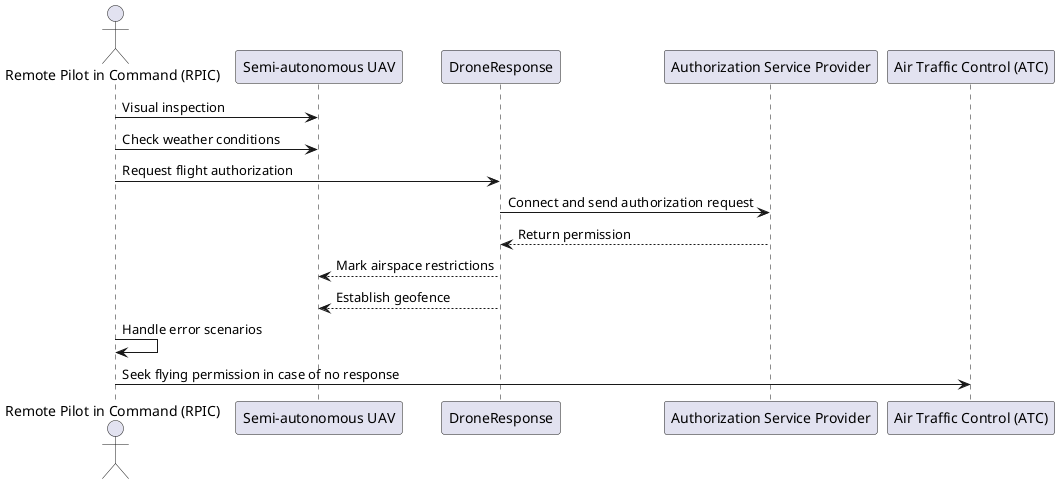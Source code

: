 @startuml "Flight Authorization Sequence Diagram"

actor "Remote Pilot in Command (RPIC)" as RPIC
participant "Semi-autonomous UAV" as UAV
participant DroneResponse
participant "Authorization Service Provider" as ASP
participant "Air Traffic Control (ATC)" as ATC

RPIC -> UAV: Visual inspection
RPIC -> UAV: Check weather conditions
RPIC -> DroneResponse: Request flight authorization
DroneResponse -> ASP: Connect and send authorization request
ASP --> DroneResponse: Return permission
DroneResponse --> UAV: Mark airspace restrictions
DroneResponse --> UAV: Establish geofence

RPIC -> RPIC: Handle error scenarios
RPIC -> ATC: Seek flying permission in case of no response

@enduml
